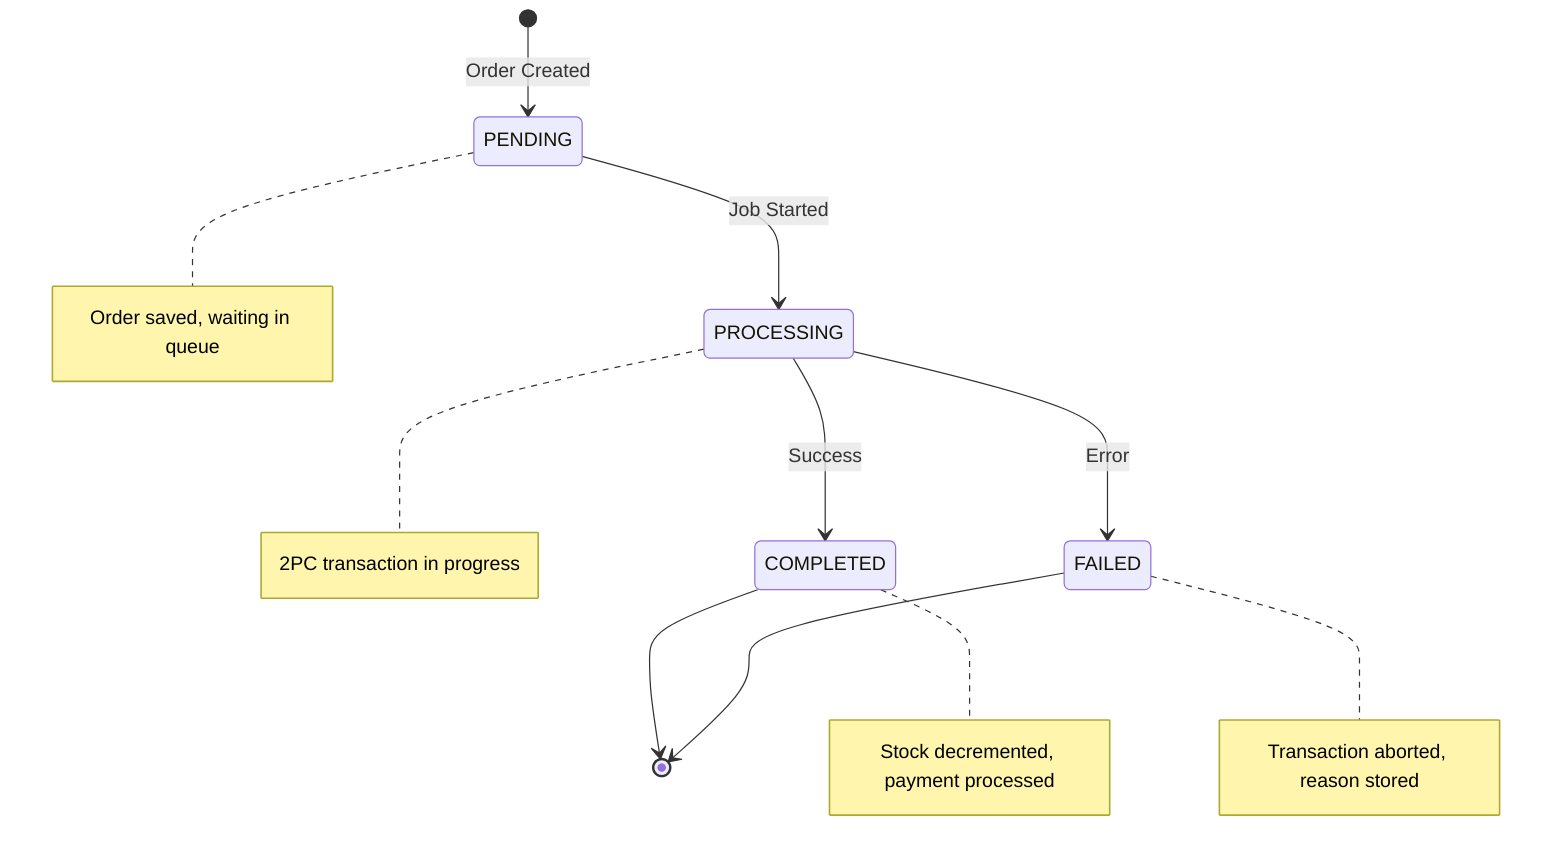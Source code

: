 stateDiagram-v2
    [*] --> PENDING: Order Created
    PENDING --> PROCESSING: Job Started
    PROCESSING --> COMPLETED: Success
    PROCESSING --> FAILED: Error
    COMPLETED --> [*]
    FAILED --> [*]
    
    note right of PENDING
        Order saved, waiting in queue
    end note
    
    note right of PROCESSING
        2PC transaction in progress
    end note
    
    note right of COMPLETED
        Stock decremented, payment processed
    end note
    
    note right of FAILED
        Transaction aborted, reason stored
    end note